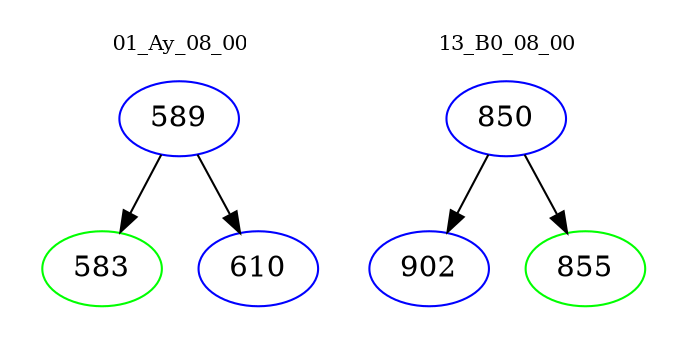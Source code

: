 digraph{
subgraph cluster_0 {
color = white
label = "01_Ay_08_00";
fontsize=10;
T0_589 [label="589", color="blue"]
T0_589 -> T0_583 [color="black"]
T0_583 [label="583", color="green"]
T0_589 -> T0_610 [color="black"]
T0_610 [label="610", color="blue"]
}
subgraph cluster_1 {
color = white
label = "13_B0_08_00";
fontsize=10;
T1_850 [label="850", color="blue"]
T1_850 -> T1_902 [color="black"]
T1_902 [label="902", color="blue"]
T1_850 -> T1_855 [color="black"]
T1_855 [label="855", color="green"]
}
}
